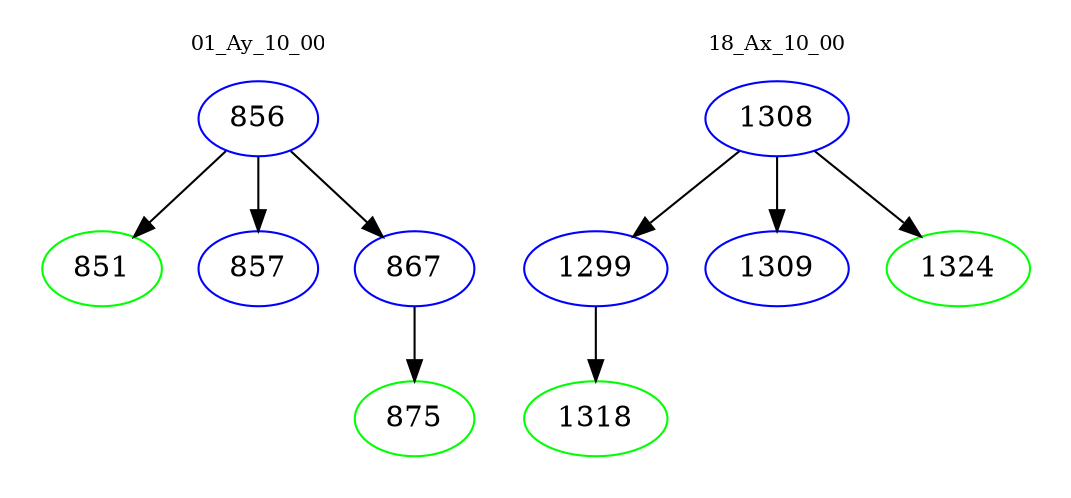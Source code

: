 digraph{
subgraph cluster_0 {
color = white
label = "01_Ay_10_00";
fontsize=10;
T0_856 [label="856", color="blue"]
T0_856 -> T0_851 [color="black"]
T0_851 [label="851", color="green"]
T0_856 -> T0_857 [color="black"]
T0_857 [label="857", color="blue"]
T0_856 -> T0_867 [color="black"]
T0_867 [label="867", color="blue"]
T0_867 -> T0_875 [color="black"]
T0_875 [label="875", color="green"]
}
subgraph cluster_1 {
color = white
label = "18_Ax_10_00";
fontsize=10;
T1_1308 [label="1308", color="blue"]
T1_1308 -> T1_1299 [color="black"]
T1_1299 [label="1299", color="blue"]
T1_1299 -> T1_1318 [color="black"]
T1_1318 [label="1318", color="green"]
T1_1308 -> T1_1309 [color="black"]
T1_1309 [label="1309", color="blue"]
T1_1308 -> T1_1324 [color="black"]
T1_1324 [label="1324", color="green"]
}
}
